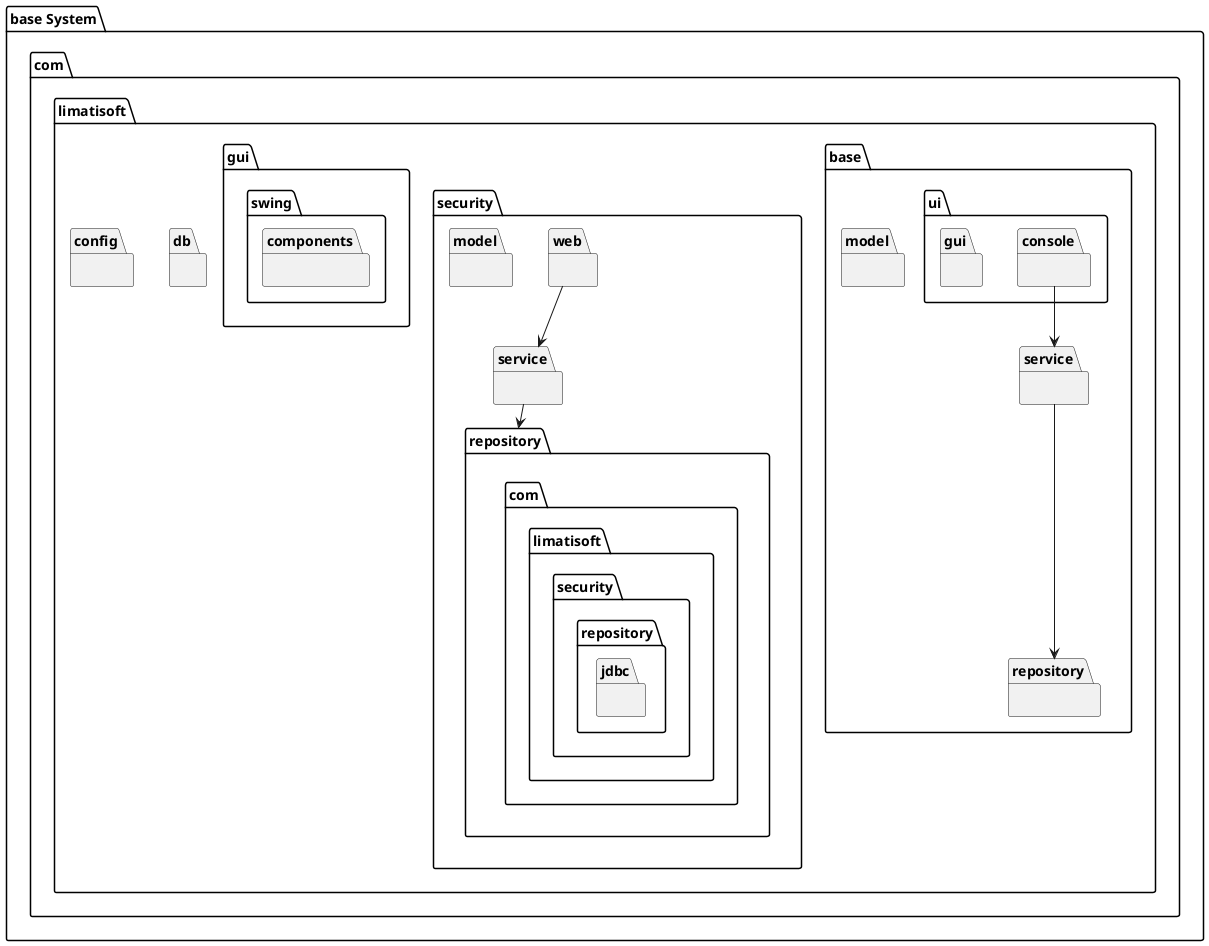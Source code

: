 @startuml
package "base System" {
	 	
	package "com.limatisoft.base.ui.console" {
	}
	
	package "com.limatisoft.security.web" {
	}
	
	package "com.limatisoft.gui.swing" {
	}
	
	
	package "com.limatisoft.gui.swing.components" {
	}
	
	package "com.limatisoft.base.ui.gui" {
	}
	
	package "com.limatisoft.base.service" {
	}
	
	package "com.limatisoft.security.service" {
	}
	
	package "com.limatisoft.base.model" {
	} 
	
	package "com.limatisoft.security.model" {
	} 
	
	package "com.limatisoft.base.repository" {
	}
	
	
	package "com.limatisoft.security.repository" {
		package "com.limatisoft.security.repository.jdbc" {
		}
	}
	
	package "com.limatisoft.db" {
	}
	
	package "com.limatisoft.config" {
	}
    
    
    
    
    "com.limatisoft.base.ui.console" --> "com.limatisoft.base.service" 
    "com.limatisoft.base.service" --> "com.limatisoft.base.repository"
    
    
    "com.limatisoft.security.web" --> "com.limatisoft.security.service" 
    "com.limatisoft.security.service" --> "com.limatisoft.security.repository"
}
@enduml
